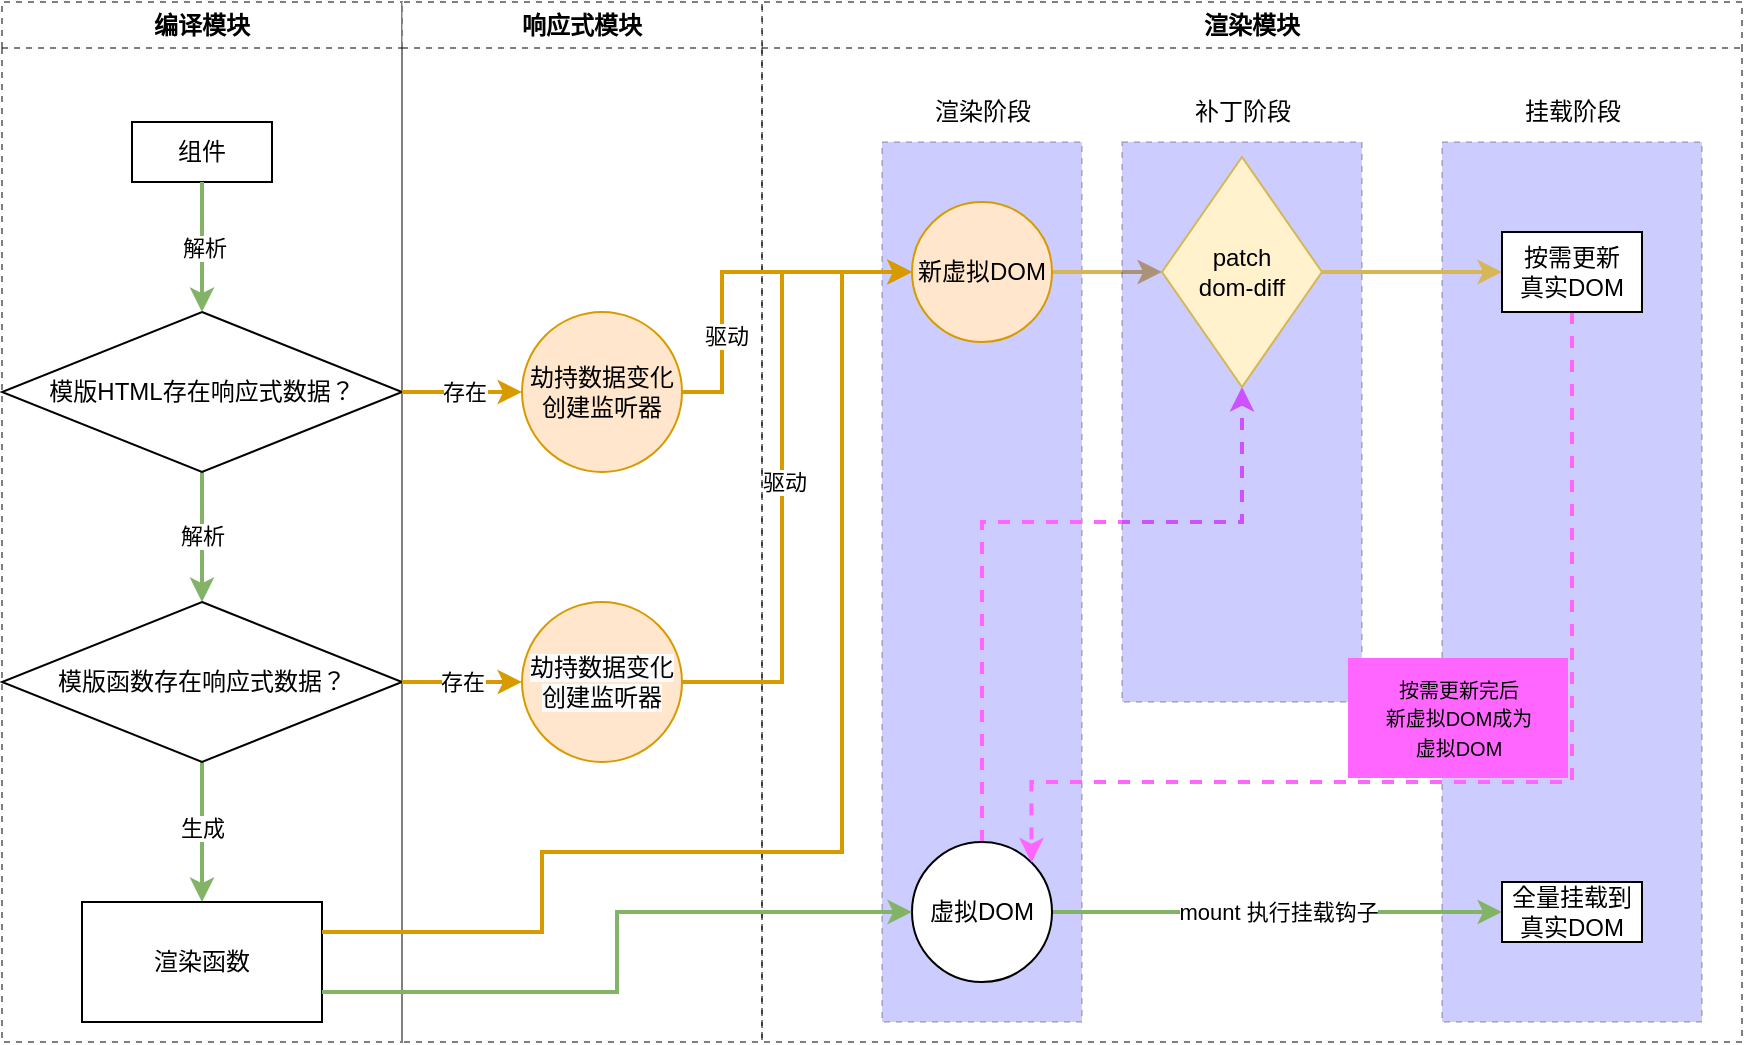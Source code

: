 <mxfile version="22.0.8" type="device">
  <diagram name="Page-1" id="0783ab3e-0a74-02c8-0abd-f7b4e66b4bec">
    <mxGraphModel dx="1366" dy="758" grid="1" gridSize="10" guides="1" tooltips="1" connect="1" arrows="1" fold="1" page="1" pageScale="1" pageWidth="850" pageHeight="1100" background="none" math="0" shadow="0">
      <root>
        <mxCell id="0" />
        <mxCell id="1" parent="0" />
        <mxCell id="PfE5aofye4KdqKnYaLqT-1" value="编译模块" style="swimlane;whiteSpace=wrap;html=1;dashed=1;opacity=50;" vertex="1" parent="1">
          <mxGeometry width="200" height="520" as="geometry" />
        </mxCell>
        <mxCell id="PfE5aofye4KdqKnYaLqT-12" value="" style="edgeStyle=orthogonalEdgeStyle;rounded=0;orthogonalLoop=1;jettySize=auto;html=1;strokeWidth=2;fillColor=#d5e8d4;strokeColor=#82b366;" edge="1" parent="PfE5aofye4KdqKnYaLqT-1" source="PfE5aofye4KdqKnYaLqT-9" target="PfE5aofye4KdqKnYaLqT-11">
          <mxGeometry relative="1" as="geometry" />
        </mxCell>
        <mxCell id="PfE5aofye4KdqKnYaLqT-87" value="解析" style="edgeLabel;html=1;align=center;verticalAlign=middle;resizable=0;points=[];" vertex="1" connectable="0" parent="PfE5aofye4KdqKnYaLqT-12">
          <mxGeometry x="-0.016" relative="1" as="geometry">
            <mxPoint as="offset" />
          </mxGeometry>
        </mxCell>
        <mxCell id="PfE5aofye4KdqKnYaLqT-9" value="模版HTML存在响应式数据？" style="rhombus;whiteSpace=wrap;html=1;" vertex="1" parent="PfE5aofye4KdqKnYaLqT-1">
          <mxGeometry y="155" width="200" height="80" as="geometry" />
        </mxCell>
        <mxCell id="PfE5aofye4KdqKnYaLqT-27" value="" style="edgeStyle=orthogonalEdgeStyle;rounded=0;orthogonalLoop=1;jettySize=auto;html=1;fillColor=#d5e8d4;strokeColor=#82b366;strokeWidth=2;" edge="1" parent="PfE5aofye4KdqKnYaLqT-1" source="PfE5aofye4KdqKnYaLqT-11" target="PfE5aofye4KdqKnYaLqT-26">
          <mxGeometry relative="1" as="geometry" />
        </mxCell>
        <mxCell id="PfE5aofye4KdqKnYaLqT-88" value="生成" style="edgeLabel;html=1;align=center;verticalAlign=middle;resizable=0;points=[];" vertex="1" connectable="0" parent="PfE5aofye4KdqKnYaLqT-27">
          <mxGeometry x="-0.071" relative="1" as="geometry">
            <mxPoint as="offset" />
          </mxGeometry>
        </mxCell>
        <mxCell id="PfE5aofye4KdqKnYaLqT-11" value="模版函数存在响应式数据？" style="rhombus;whiteSpace=wrap;html=1;" vertex="1" parent="PfE5aofye4KdqKnYaLqT-1">
          <mxGeometry y="300" width="200" height="80" as="geometry" />
        </mxCell>
        <mxCell id="PfE5aofye4KdqKnYaLqT-6" value="组件" style="whiteSpace=wrap;html=1;" vertex="1" parent="PfE5aofye4KdqKnYaLqT-1">
          <mxGeometry x="65" y="60" width="70" height="30" as="geometry" />
        </mxCell>
        <mxCell id="PfE5aofye4KdqKnYaLqT-10" value="" style="edgeStyle=orthogonalEdgeStyle;rounded=0;orthogonalLoop=1;jettySize=auto;html=1;fillColor=#d5e8d4;strokeColor=#82b366;strokeWidth=2;" edge="1" parent="PfE5aofye4KdqKnYaLqT-1" source="PfE5aofye4KdqKnYaLqT-6" target="PfE5aofye4KdqKnYaLqT-9">
          <mxGeometry relative="1" as="geometry" />
        </mxCell>
        <mxCell id="PfE5aofye4KdqKnYaLqT-86" value="解析" style="edgeLabel;html=1;align=center;verticalAlign=middle;resizable=0;points=[];" vertex="1" connectable="0" parent="PfE5aofye4KdqKnYaLqT-10">
          <mxGeometry x="-0.005" y="1" relative="1" as="geometry">
            <mxPoint as="offset" />
          </mxGeometry>
        </mxCell>
        <mxCell id="PfE5aofye4KdqKnYaLqT-26" value="渲染函数" style="whiteSpace=wrap;html=1;" vertex="1" parent="PfE5aofye4KdqKnYaLqT-1">
          <mxGeometry x="40" y="450" width="120" height="60" as="geometry" />
        </mxCell>
        <mxCell id="PfE5aofye4KdqKnYaLqT-2" value="渲染模块" style="swimlane;whiteSpace=wrap;html=1;dashed=1;opacity=50;" vertex="1" parent="1">
          <mxGeometry x="380" width="490" height="520" as="geometry">
            <mxRectangle x="440" y="50" width="90" height="30" as="alternateBounds" />
          </mxGeometry>
        </mxCell>
        <mxCell id="PfE5aofye4KdqKnYaLqT-70" value="" style="whiteSpace=wrap;html=1;dashed=1;fillColor=#0000FF;opacity=20;" vertex="1" parent="PfE5aofye4KdqKnYaLqT-2">
          <mxGeometry x="340" y="70" width="130" height="440" as="geometry" />
        </mxCell>
        <mxCell id="PfE5aofye4KdqKnYaLqT-28" value="" style="whiteSpace=wrap;html=1;dashed=1;fillColor=#0000FF;opacity=20;" vertex="1" parent="PfE5aofye4KdqKnYaLqT-2">
          <mxGeometry x="60" y="70" width="100" height="440" as="geometry" />
        </mxCell>
        <mxCell id="PfE5aofye4KdqKnYaLqT-76" value="mount 执行挂载钩子" style="edgeStyle=orthogonalEdgeStyle;rounded=0;orthogonalLoop=1;jettySize=auto;html=1;exitX=1;exitY=0.5;exitDx=0;exitDy=0;fillColor=#d5e8d4;strokeColor=#82b366;strokeWidth=2;" edge="1" parent="PfE5aofye4KdqKnYaLqT-2" source="PfE5aofye4KdqKnYaLqT-32" target="PfE5aofye4KdqKnYaLqT-73">
          <mxGeometry relative="1" as="geometry" />
        </mxCell>
        <mxCell id="PfE5aofye4KdqKnYaLqT-78" style="edgeStyle=orthogonalEdgeStyle;rounded=0;orthogonalLoop=1;jettySize=auto;html=1;exitX=0.5;exitY=0;exitDx=0;exitDy=0;entryX=0.5;entryY=1;entryDx=0;entryDy=0;fillColor=#e1d5e7;strokeColor=#FF66FF;dashed=1;strokeWidth=2;" edge="1" parent="PfE5aofye4KdqKnYaLqT-2" source="PfE5aofye4KdqKnYaLqT-32" target="PfE5aofye4KdqKnYaLqT-39">
          <mxGeometry relative="1" as="geometry">
            <Array as="points">
              <mxPoint x="110" y="260" />
              <mxPoint x="240" y="260" />
            </Array>
          </mxGeometry>
        </mxCell>
        <mxCell id="PfE5aofye4KdqKnYaLqT-32" value="虚拟DOM" style="ellipse;whiteSpace=wrap;html=1;" vertex="1" parent="PfE5aofye4KdqKnYaLqT-2">
          <mxGeometry x="75" y="420" width="70" height="70" as="geometry" />
        </mxCell>
        <mxCell id="PfE5aofye4KdqKnYaLqT-52" value="渲染阶段" style="text;html=1;align=center;verticalAlign=middle;resizable=0;points=[];autosize=1;strokeColor=none;fillColor=none;" vertex="1" parent="PfE5aofye4KdqKnYaLqT-2">
          <mxGeometry x="75" y="40" width="70" height="30" as="geometry" />
        </mxCell>
        <mxCell id="PfE5aofye4KdqKnYaLqT-77" style="edgeStyle=orthogonalEdgeStyle;rounded=0;orthogonalLoop=1;jettySize=auto;html=1;exitX=1;exitY=0.5;exitDx=0;exitDy=0;entryX=0;entryY=0.5;entryDx=0;entryDy=0;fillColor=#fff2cc;strokeColor=#d6b656;strokeWidth=2;" edge="1" parent="PfE5aofye4KdqKnYaLqT-2" source="PfE5aofye4KdqKnYaLqT-37" target="PfE5aofye4KdqKnYaLqT-39">
          <mxGeometry relative="1" as="geometry" />
        </mxCell>
        <mxCell id="PfE5aofye4KdqKnYaLqT-83" style="edgeStyle=orthogonalEdgeStyle;rounded=0;orthogonalLoop=1;jettySize=auto;html=1;exitX=0.5;exitY=1;exitDx=0;exitDy=0;entryX=1;entryY=0;entryDx=0;entryDy=0;fillColor=#f8cecc;strokeColor=#FF66FF;strokeWidth=2;dashed=1;" edge="1" parent="PfE5aofye4KdqKnYaLqT-2" source="PfE5aofye4KdqKnYaLqT-79" target="PfE5aofye4KdqKnYaLqT-32">
          <mxGeometry relative="1" as="geometry">
            <Array as="points">
              <mxPoint x="405" y="390" />
              <mxPoint x="135" y="390" />
            </Array>
          </mxGeometry>
        </mxCell>
        <mxCell id="PfE5aofye4KdqKnYaLqT-37" value="新虚拟DOM" style="ellipse;whiteSpace=wrap;html=1;fillColor=#ffe6cc;strokeColor=#d79b00;" vertex="1" parent="PfE5aofye4KdqKnYaLqT-2">
          <mxGeometry x="75" y="100" width="70" height="70" as="geometry" />
        </mxCell>
        <mxCell id="PfE5aofye4KdqKnYaLqT-72" value="补丁阶段" style="text;html=1;align=center;verticalAlign=middle;resizable=0;points=[];autosize=1;strokeColor=none;fillColor=none;" vertex="1" parent="PfE5aofye4KdqKnYaLqT-2">
          <mxGeometry x="205" y="40" width="70" height="30" as="geometry" />
        </mxCell>
        <mxCell id="PfE5aofye4KdqKnYaLqT-73" value="全量挂载到真实DOM" style="whiteSpace=wrap;html=1;" vertex="1" parent="PfE5aofye4KdqKnYaLqT-2">
          <mxGeometry x="370" y="440" width="70" height="30" as="geometry" />
        </mxCell>
        <mxCell id="PfE5aofye4KdqKnYaLqT-67" value="" style="whiteSpace=wrap;html=1;dashed=1;fillColor=#0000FF;opacity=20;" vertex="1" parent="PfE5aofye4KdqKnYaLqT-2">
          <mxGeometry x="180" y="70" width="120" height="280" as="geometry" />
        </mxCell>
        <mxCell id="PfE5aofye4KdqKnYaLqT-80" style="edgeStyle=orthogonalEdgeStyle;rounded=0;orthogonalLoop=1;jettySize=auto;html=1;exitX=1;exitY=0.5;exitDx=0;exitDy=0;entryX=0;entryY=0.5;entryDx=0;entryDy=0;fillColor=#fff2cc;strokeColor=#d6b656;strokeWidth=2;" edge="1" parent="PfE5aofye4KdqKnYaLqT-2" source="PfE5aofye4KdqKnYaLqT-39" target="PfE5aofye4KdqKnYaLqT-79">
          <mxGeometry relative="1" as="geometry" />
        </mxCell>
        <mxCell id="PfE5aofye4KdqKnYaLqT-39" value="patch&lt;br&gt;dom-diff" style="rhombus;whiteSpace=wrap;html=1;fillColor=#fff2cc;strokeColor=#d6b656;" vertex="1" parent="PfE5aofye4KdqKnYaLqT-2">
          <mxGeometry x="200" y="77.5" width="80" height="115" as="geometry" />
        </mxCell>
        <mxCell id="PfE5aofye4KdqKnYaLqT-79" value="按需更新&lt;br&gt;真实DOM" style="whiteSpace=wrap;html=1;" vertex="1" parent="PfE5aofye4KdqKnYaLqT-2">
          <mxGeometry x="370" y="115" width="70" height="40" as="geometry" />
        </mxCell>
        <mxCell id="PfE5aofye4KdqKnYaLqT-51" value="&lt;font style=&quot;font-size: 10px;&quot;&gt;按需更新完后&lt;br style=&quot;font-size: 10px;&quot;&gt;新虚拟DOM成为&lt;br style=&quot;font-size: 10px;&quot;&gt;虚拟DOM&lt;/font&gt;" style="text;html=1;align=center;verticalAlign=middle;resizable=0;points=[];autosize=1;strokeColor=none;fillColor=#FF66FF;" vertex="1" parent="PfE5aofye4KdqKnYaLqT-2">
          <mxGeometry x="293" y="328" width="110" height="60" as="geometry" />
        </mxCell>
        <mxCell id="PfE5aofye4KdqKnYaLqT-85" value="挂载阶段" style="text;html=1;align=center;verticalAlign=middle;resizable=0;points=[];autosize=1;strokeColor=none;fillColor=none;" vertex="1" parent="PfE5aofye4KdqKnYaLqT-2">
          <mxGeometry x="370" y="40" width="70" height="30" as="geometry" />
        </mxCell>
        <mxCell id="PfE5aofye4KdqKnYaLqT-19" value="" style="edgeStyle=orthogonalEdgeStyle;rounded=0;orthogonalLoop=1;jettySize=auto;html=1;fillColor=#ffe6cc;strokeColor=#d79b00;strokeWidth=2;" edge="1" parent="1" source="PfE5aofye4KdqKnYaLqT-9" target="PfE5aofye4KdqKnYaLqT-18">
          <mxGeometry relative="1" as="geometry" />
        </mxCell>
        <mxCell id="PfE5aofye4KdqKnYaLqT-57" value="存在" style="edgeLabel;html=1;align=center;verticalAlign=middle;resizable=0;points=[];" vertex="1" connectable="0" parent="PfE5aofye4KdqKnYaLqT-19">
          <mxGeometry x="0.033" relative="1" as="geometry">
            <mxPoint as="offset" />
          </mxGeometry>
        </mxCell>
        <mxCell id="PfE5aofye4KdqKnYaLqT-22" value="" style="edgeStyle=orthogonalEdgeStyle;rounded=0;orthogonalLoop=1;jettySize=auto;html=1;strokeWidth=2;fillColor=#ffe6cc;strokeColor=#d79b00;" edge="1" parent="1" source="PfE5aofye4KdqKnYaLqT-11" target="PfE5aofye4KdqKnYaLqT-21">
          <mxGeometry relative="1" as="geometry" />
        </mxCell>
        <mxCell id="PfE5aofye4KdqKnYaLqT-56" value="存在" style="edgeLabel;html=1;align=center;verticalAlign=middle;resizable=0;points=[];" vertex="1" connectable="0" parent="PfE5aofye4KdqKnYaLqT-22">
          <mxGeometry x="-0.017" relative="1" as="geometry">
            <mxPoint as="offset" />
          </mxGeometry>
        </mxCell>
        <mxCell id="PfE5aofye4KdqKnYaLqT-61" style="edgeStyle=orthogonalEdgeStyle;rounded=0;orthogonalLoop=1;jettySize=auto;html=1;exitX=1;exitY=0.75;exitDx=0;exitDy=0;entryX=0;entryY=0.5;entryDx=0;entryDy=0;fillColor=#d5e8d4;strokeColor=#82b366;strokeWidth=2;" edge="1" parent="1" source="PfE5aofye4KdqKnYaLqT-26" target="PfE5aofye4KdqKnYaLqT-32">
          <mxGeometry relative="1" as="geometry" />
        </mxCell>
        <mxCell id="PfE5aofye4KdqKnYaLqT-3" value="响应式模块" style="swimlane;whiteSpace=wrap;html=1;dashed=1;opacity=50;" vertex="1" parent="1">
          <mxGeometry x="200" width="180" height="520" as="geometry" />
        </mxCell>
        <mxCell id="PfE5aofye4KdqKnYaLqT-18" value="劫持数据变化&lt;br&gt;创建监听器" style="ellipse;whiteSpace=wrap;html=1;fillColor=#ffe6cc;strokeColor=#d79b00;" vertex="1" parent="PfE5aofye4KdqKnYaLqT-3">
          <mxGeometry x="60" y="155" width="80" height="80" as="geometry" />
        </mxCell>
        <mxCell id="PfE5aofye4KdqKnYaLqT-21" value="&lt;span style=&quot;color: rgb(0, 0, 0); font-family: Helvetica; font-size: 12px; font-style: normal; font-variant-ligatures: normal; font-variant-caps: normal; font-weight: 400; letter-spacing: normal; orphans: 2; text-align: center; text-indent: 0px; text-transform: none; widows: 2; word-spacing: 0px; -webkit-text-stroke-width: 0px; background-color: rgb(251, 251, 251); text-decoration-thickness: initial; text-decoration-style: initial; text-decoration-color: initial; float: none; display: inline !important;&quot;&gt;劫持数据变化&lt;/span&gt;&lt;br style=&quot;border-color: var(--border-color); color: rgb(0, 0, 0); font-family: Helvetica; font-size: 12px; font-style: normal; font-variant-ligatures: normal; font-variant-caps: normal; font-weight: 400; letter-spacing: normal; orphans: 2; text-align: center; text-indent: 0px; text-transform: none; widows: 2; word-spacing: 0px; -webkit-text-stroke-width: 0px; background-color: rgb(251, 251, 251); text-decoration-thickness: initial; text-decoration-style: initial; text-decoration-color: initial;&quot;&gt;&lt;span style=&quot;color: rgb(0, 0, 0); font-family: Helvetica; font-size: 12px; font-style: normal; font-variant-ligatures: normal; font-variant-caps: normal; font-weight: 400; letter-spacing: normal; orphans: 2; text-align: center; text-indent: 0px; text-transform: none; widows: 2; word-spacing: 0px; -webkit-text-stroke-width: 0px; background-color: rgb(251, 251, 251); text-decoration-thickness: initial; text-decoration-style: initial; text-decoration-color: initial; float: none; display: inline !important;&quot;&gt;创建监听器&lt;/span&gt;" style="ellipse;whiteSpace=wrap;html=1;fillColor=#ffe6cc;strokeColor=#d79b00;" vertex="1" parent="PfE5aofye4KdqKnYaLqT-3">
          <mxGeometry x="60" y="300" width="80" height="80" as="geometry" />
        </mxCell>
        <mxCell id="PfE5aofye4KdqKnYaLqT-65" style="edgeStyle=orthogonalEdgeStyle;rounded=0;orthogonalLoop=1;jettySize=auto;html=1;exitX=1;exitY=0.5;exitDx=0;exitDy=0;entryX=0;entryY=0.5;entryDx=0;entryDy=0;fillColor=#ffe6cc;strokeColor=#d79b00;strokeWidth=2;" edge="1" parent="1" source="PfE5aofye4KdqKnYaLqT-18" target="PfE5aofye4KdqKnYaLqT-37">
          <mxGeometry relative="1" as="geometry">
            <Array as="points">
              <mxPoint x="360" y="195" />
              <mxPoint x="360" y="135" />
            </Array>
          </mxGeometry>
        </mxCell>
        <mxCell id="PfE5aofye4KdqKnYaLqT-89" value="驱动" style="edgeLabel;html=1;align=center;verticalAlign=middle;resizable=0;points=[];" vertex="1" connectable="0" parent="PfE5aofye4KdqKnYaLqT-65">
          <mxGeometry x="-0.447" y="-2" relative="1" as="geometry">
            <mxPoint as="offset" />
          </mxGeometry>
        </mxCell>
        <mxCell id="PfE5aofye4KdqKnYaLqT-66" style="edgeStyle=orthogonalEdgeStyle;rounded=0;orthogonalLoop=1;jettySize=auto;html=1;exitX=1;exitY=0.5;exitDx=0;exitDy=0;entryX=0;entryY=0.5;entryDx=0;entryDy=0;strokeWidth=2;fillColor=#ffe6cc;strokeColor=#d79b00;" edge="1" parent="1" source="PfE5aofye4KdqKnYaLqT-21" target="PfE5aofye4KdqKnYaLqT-37">
          <mxGeometry relative="1" as="geometry">
            <Array as="points">
              <mxPoint x="390" y="340" />
              <mxPoint x="390" y="135" />
            </Array>
          </mxGeometry>
        </mxCell>
        <mxCell id="PfE5aofye4KdqKnYaLqT-90" value="驱动" style="edgeLabel;html=1;align=center;verticalAlign=middle;resizable=0;points=[];" vertex="1" connectable="0" parent="PfE5aofye4KdqKnYaLqT-66">
          <mxGeometry x="-0.062" y="-1" relative="1" as="geometry">
            <mxPoint as="offset" />
          </mxGeometry>
        </mxCell>
        <mxCell id="PfE5aofye4KdqKnYaLqT-59" style="edgeStyle=orthogonalEdgeStyle;rounded=0;orthogonalLoop=1;jettySize=auto;html=1;exitX=1;exitY=0.25;exitDx=0;exitDy=0;entryX=0;entryY=0.5;entryDx=0;entryDy=0;fillColor=#ffe6cc;strokeColor=#d79b00;strokeWidth=2;" edge="1" parent="1" source="PfE5aofye4KdqKnYaLqT-26" target="PfE5aofye4KdqKnYaLqT-37">
          <mxGeometry relative="1" as="geometry">
            <mxPoint x="450" y="140" as="targetPoint" />
            <mxPoint x="100" y="435" as="sourcePoint" />
            <Array as="points">
              <mxPoint x="270" y="465" />
              <mxPoint x="270" y="425" />
              <mxPoint x="420" y="425" />
              <mxPoint x="420" y="135" />
            </Array>
          </mxGeometry>
        </mxCell>
      </root>
    </mxGraphModel>
  </diagram>
</mxfile>
